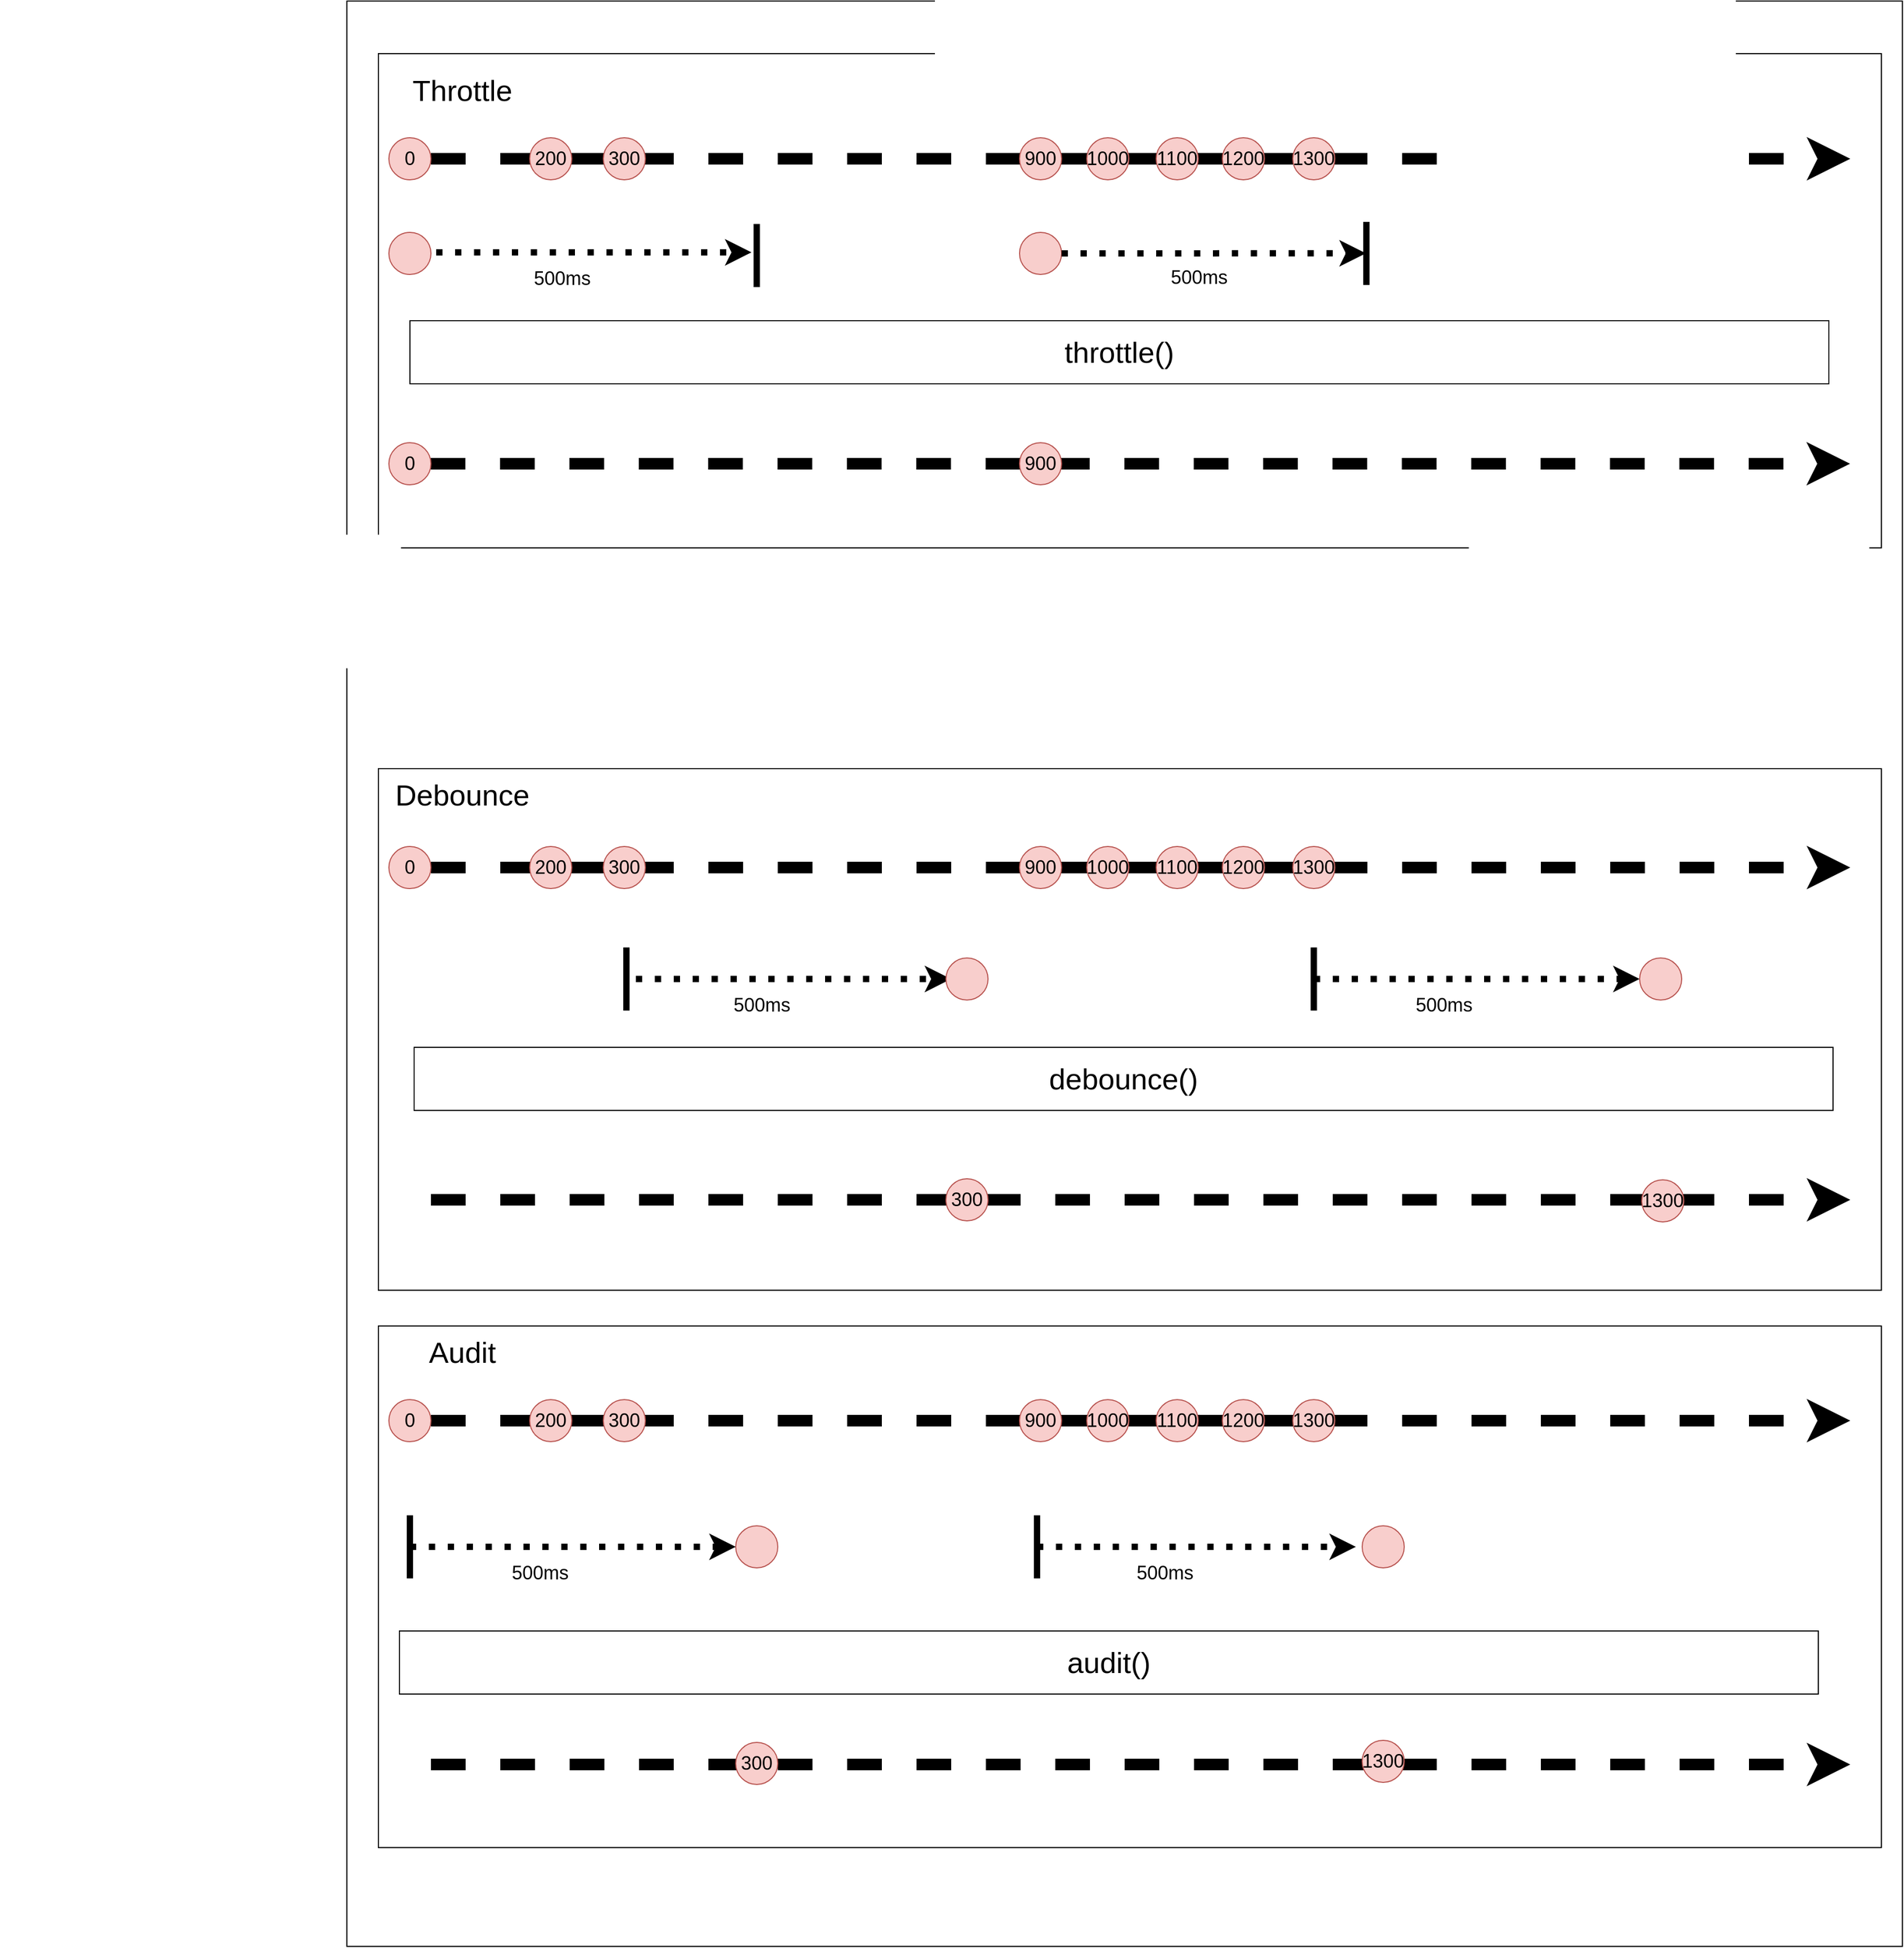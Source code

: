 <mxfile>
    <diagram id="yfFHwtCzHJZ_rzFmYA07" name="ページ1">
        <mxGraphModel dx="2879" dy="1304" grid="1" gridSize="10" guides="1" tooltips="1" connect="1" arrows="1" fold="1" page="1" pageScale="1" pageWidth="1169" pageHeight="827" math="0" shadow="0">
            <root>
                <mxCell id="0"/>
                <mxCell id="1" parent="0"/>
                <mxCell id="2" value="" style="rounded=0;whiteSpace=wrap;html=1;" parent="1" vertex="1">
                    <mxGeometry x="40" y="40" width="1480" height="1850" as="geometry"/>
                </mxCell>
                <mxCell id="90" value="" style="group" vertex="1" connectable="0" parent="1">
                    <mxGeometry x="70" y="770" width="1430" height="496" as="geometry"/>
                </mxCell>
                <mxCell id="47" value="" style="rounded=0;whiteSpace=wrap;html=1;fontSize=11;" parent="90" vertex="1">
                    <mxGeometry width="1430" height="496" as="geometry"/>
                </mxCell>
                <mxCell id="48" value="Debounce" style="text;html=1;strokeColor=none;fillColor=none;align=center;verticalAlign=middle;whiteSpace=wrap;rounded=0;fontSize=28;" parent="90" vertex="1">
                    <mxGeometry width="160" height="50" as="geometry"/>
                </mxCell>
                <mxCell id="3" value="" style="rounded=0;whiteSpace=wrap;html=1;fontSize=11;" parent="1" vertex="1">
                    <mxGeometry x="70" y="90" width="1430" height="470" as="geometry"/>
                </mxCell>
                <mxCell id="7" value="" style="endArrow=classic;html=1;fontSize=36;dashed=1;strokeWidth=11;entryX=0.979;entryY=0.36;entryDx=0;entryDy=0;entryPerimeter=0;exitX=0.028;exitY=0.36;exitDx=0;exitDy=0;exitPerimeter=0;" parent="1" edge="1">
                    <mxGeometry width="50" height="50" relative="1" as="geometry">
                        <mxPoint x="119.76" y="480.0" as="sourcePoint"/>
                        <mxPoint x="1470.18" y="480.0" as="targetPoint"/>
                        <Array as="points">
                            <mxPoint x="1042" y="480"/>
                        </Array>
                    </mxGeometry>
                </mxCell>
                <mxCell id="28" value="" style="group" parent="1" vertex="1" connectable="0">
                    <mxGeometry x="80" y="170" width="962.24" height="40" as="geometry"/>
                </mxCell>
                <mxCell id="6" value="" style="endArrow=classic;html=1;fontSize=36;dashed=1;strokeWidth=11;entryX=0.979;entryY=0.36;entryDx=0;entryDy=0;entryPerimeter=0;exitX=0.028;exitY=0.36;exitDx=0;exitDy=0;exitPerimeter=0;" parent="28" edge="1">
                    <mxGeometry width="50" height="50" relative="1" as="geometry">
                        <mxPoint x="40.0" y="20.0" as="sourcePoint"/>
                        <mxPoint x="1390.42" y="20.0" as="targetPoint"/>
                        <Array as="points">
                            <mxPoint x="962.24" y="20"/>
                        </Array>
                    </mxGeometry>
                </mxCell>
                <mxCell id="10" value="0" style="ellipse;whiteSpace=wrap;html=1;aspect=fixed;fontSize=18;fillColor=#f8cecc;strokeColor=#b85450;" parent="28" vertex="1">
                    <mxGeometry width="40" height="40" as="geometry"/>
                </mxCell>
                <mxCell id="13" value="200" style="ellipse;whiteSpace=wrap;html=1;aspect=fixed;fontSize=18;fillColor=#f8cecc;strokeColor=#b85450;" parent="28" vertex="1">
                    <mxGeometry x="134" width="40" height="40" as="geometry"/>
                </mxCell>
                <mxCell id="16" value="300" style="ellipse;whiteSpace=wrap;html=1;aspect=fixed;fontSize=18;fillColor=#f8cecc;strokeColor=#b85450;" parent="28" vertex="1">
                    <mxGeometry x="204" width="40" height="40" as="geometry"/>
                </mxCell>
                <mxCell id="17" value="1200" style="ellipse;whiteSpace=wrap;html=1;aspect=fixed;fontSize=18;fillColor=#f8cecc;strokeColor=#b85450;" parent="28" vertex="1">
                    <mxGeometry x="793" width="40" height="40" as="geometry"/>
                </mxCell>
                <mxCell id="18" value="1100" style="ellipse;whiteSpace=wrap;html=1;aspect=fixed;fontSize=18;fillColor=#f8cecc;strokeColor=#b85450;" parent="28" vertex="1">
                    <mxGeometry x="730" width="40" height="40" as="geometry"/>
                </mxCell>
                <mxCell id="19" value="1000" style="ellipse;whiteSpace=wrap;html=1;aspect=fixed;fontSize=18;fillColor=#f8cecc;strokeColor=#b85450;" parent="28" vertex="1">
                    <mxGeometry x="664" width="40" height="40" as="geometry"/>
                </mxCell>
                <mxCell id="20" value="900" style="ellipse;whiteSpace=wrap;html=1;aspect=fixed;fontSize=18;fillColor=#f8cecc;strokeColor=#b85450;" parent="28" vertex="1">
                    <mxGeometry x="600" width="40" height="40" as="geometry"/>
                </mxCell>
                <mxCell id="22" value="1300" style="ellipse;whiteSpace=wrap;html=1;aspect=fixed;fontSize=18;fillColor=#f8cecc;strokeColor=#b85450;" parent="28" vertex="1">
                    <mxGeometry x="860" width="40" height="40" as="geometry"/>
                </mxCell>
                <mxCell id="35" value="" style="group" parent="1" vertex="1" connectable="0">
                    <mxGeometry x="80" y="260" width="40" height="40" as="geometry"/>
                </mxCell>
                <mxCell id="34" value="" style="group" parent="35" vertex="1" connectable="0">
                    <mxGeometry width="40" height="40" as="geometry"/>
                </mxCell>
                <mxCell id="32" value="" style="ellipse;whiteSpace=wrap;html=1;aspect=fixed;fontSize=18;fillColor=#f8cecc;strokeColor=#b85450;" parent="34" vertex="1">
                    <mxGeometry width="40" height="40" as="geometry"/>
                </mxCell>
                <mxCell id="36" value="0" style="ellipse;whiteSpace=wrap;html=1;aspect=fixed;fontSize=18;fillColor=#f8cecc;strokeColor=#b85450;" parent="1" vertex="1">
                    <mxGeometry x="80" y="460" width="40" height="40" as="geometry"/>
                </mxCell>
                <mxCell id="37" value="900" style="ellipse;whiteSpace=wrap;html=1;aspect=fixed;fontSize=18;fillColor=#f8cecc;strokeColor=#b85450;" parent="1" vertex="1">
                    <mxGeometry x="680" y="460" width="40" height="40" as="geometry"/>
                </mxCell>
                <mxCell id="38" value="" style="group" parent="1" vertex="1" connectable="0">
                    <mxGeometry x="680" y="260" width="40" height="40" as="geometry"/>
                </mxCell>
                <mxCell id="39" value="" style="group" parent="38" vertex="1" connectable="0">
                    <mxGeometry width="40" height="40" as="geometry"/>
                </mxCell>
                <mxCell id="40" value="" style="ellipse;whiteSpace=wrap;html=1;aspect=fixed;fontSize=18;fillColor=#f8cecc;strokeColor=#b85450;" parent="39" vertex="1">
                    <mxGeometry width="40" height="40" as="geometry"/>
                </mxCell>
                <mxCell id="41" value="" style="endArrow=classic;html=1;fontSize=18;strokeWidth=6;entryX=0.657;entryY=0.404;entryDx=0;entryDy=0;entryPerimeter=0;dashed=1;dashPattern=1 2;exitX=1;exitY=0.5;exitDx=0;exitDy=0;" parent="1" source="40" target="3" edge="1">
                    <mxGeometry width="50" height="50" relative="1" as="geometry">
                        <mxPoint x="640" y="38" as="sourcePoint"/>
                        <mxPoint x="750.18" y="38.032" as="targetPoint"/>
                    </mxGeometry>
                </mxCell>
                <mxCell id="44" value="500ms" style="text;html=1;strokeColor=none;fillColor=none;align=center;verticalAlign=middle;whiteSpace=wrap;rounded=0;fontSize=18;" parent="1" vertex="1">
                    <mxGeometry x="821" y="288" width="60" height="30" as="geometry"/>
                </mxCell>
                <mxCell id="45" value="&lt;font style=&quot;font-size: 28px&quot;&gt;throttle()&lt;/font&gt;" style="rounded=0;whiteSpace=wrap;html=1;fontSize=18;" parent="1" vertex="1">
                    <mxGeometry x="100" y="344" width="1350" height="60" as="geometry"/>
                </mxCell>
                <mxCell id="46" value="Throttle" style="text;html=1;strokeColor=none;fillColor=none;align=center;verticalAlign=middle;whiteSpace=wrap;rounded=0;fontSize=28;" parent="1" vertex="1">
                    <mxGeometry x="70" y="100" width="160" height="50" as="geometry"/>
                </mxCell>
                <mxCell id="49" value="" style="group" parent="1" vertex="1" connectable="0">
                    <mxGeometry x="80" y="844" width="962.24" height="40" as="geometry"/>
                </mxCell>
                <mxCell id="50" value="" style="endArrow=classic;html=1;fontSize=36;dashed=1;strokeWidth=11;entryX=0.979;entryY=0.36;entryDx=0;entryDy=0;entryPerimeter=0;exitX=0.028;exitY=0.36;exitDx=0;exitDy=0;exitPerimeter=0;" parent="49" edge="1">
                    <mxGeometry width="50" height="50" relative="1" as="geometry">
                        <mxPoint x="40.0" y="20.0" as="sourcePoint"/>
                        <mxPoint x="1390.42" y="20.0" as="targetPoint"/>
                        <Array as="points">
                            <mxPoint x="962.24" y="20"/>
                        </Array>
                    </mxGeometry>
                </mxCell>
                <mxCell id="51" value="0" style="ellipse;whiteSpace=wrap;html=1;aspect=fixed;fontSize=18;fillColor=#f8cecc;strokeColor=#b85450;" parent="49" vertex="1">
                    <mxGeometry width="40" height="40" as="geometry"/>
                </mxCell>
                <mxCell id="52" value="200" style="ellipse;whiteSpace=wrap;html=1;aspect=fixed;fontSize=18;fillColor=#f8cecc;strokeColor=#b85450;" parent="49" vertex="1">
                    <mxGeometry x="134" width="40" height="40" as="geometry"/>
                </mxCell>
                <mxCell id="53" value="300" style="ellipse;whiteSpace=wrap;html=1;aspect=fixed;fontSize=18;fillColor=#f8cecc;strokeColor=#b85450;" parent="49" vertex="1">
                    <mxGeometry x="204" width="40" height="40" as="geometry"/>
                </mxCell>
                <mxCell id="54" value="1200" style="ellipse;whiteSpace=wrap;html=1;aspect=fixed;fontSize=18;fillColor=#f8cecc;strokeColor=#b85450;" parent="49" vertex="1">
                    <mxGeometry x="793" width="40" height="40" as="geometry"/>
                </mxCell>
                <mxCell id="55" value="1100" style="ellipse;whiteSpace=wrap;html=1;aspect=fixed;fontSize=18;fillColor=#f8cecc;strokeColor=#b85450;" parent="49" vertex="1">
                    <mxGeometry x="730" width="40" height="40" as="geometry"/>
                </mxCell>
                <mxCell id="56" value="1000" style="ellipse;whiteSpace=wrap;html=1;aspect=fixed;fontSize=18;fillColor=#f8cecc;strokeColor=#b85450;" parent="49" vertex="1">
                    <mxGeometry x="664" width="40" height="40" as="geometry"/>
                </mxCell>
                <mxCell id="57" value="900" style="ellipse;whiteSpace=wrap;html=1;aspect=fixed;fontSize=18;fillColor=#f8cecc;strokeColor=#b85450;" parent="49" vertex="1">
                    <mxGeometry x="600" width="40" height="40" as="geometry"/>
                </mxCell>
                <mxCell id="58" value="1300" style="ellipse;whiteSpace=wrap;html=1;aspect=fixed;fontSize=18;fillColor=#f8cecc;strokeColor=#b85450;" parent="49" vertex="1">
                    <mxGeometry x="860" width="40" height="40" as="geometry"/>
                </mxCell>
                <mxCell id="60" value="" style="group" parent="1" vertex="1" connectable="0">
                    <mxGeometry x="560" y="940" width="55" height="70" as="geometry"/>
                </mxCell>
                <mxCell id="61" value="" style="group" parent="60" vertex="1" connectable="0">
                    <mxGeometry width="55" height="70" as="geometry"/>
                </mxCell>
                <mxCell id="69" value="" style="group" parent="61" vertex="1" connectable="0">
                    <mxGeometry x="-245" y="30" width="300" height="40" as="geometry"/>
                </mxCell>
                <mxCell id="43" value="500ms" style="text;html=1;strokeColor=none;fillColor=none;align=center;verticalAlign=middle;whiteSpace=wrap;rounded=0;fontSize=18;" parent="69" vertex="1">
                    <mxGeometry x="90" y="10" width="60" height="30" as="geometry"/>
                </mxCell>
                <mxCell id="29" value="" style="endArrow=classic;html=1;fontSize=18;strokeWidth=6;dashed=1;dashPattern=1 2;" parent="69" edge="1">
                    <mxGeometry width="50" height="50" relative="1" as="geometry">
                        <mxPoint as="sourcePoint"/>
                        <mxPoint x="300" as="targetPoint"/>
                    </mxGeometry>
                </mxCell>
                <mxCell id="63" value="" style="endArrow=none;html=1;fontSize=28;strokeWidth=6;" parent="1" edge="1">
                    <mxGeometry width="50" height="50" relative="1" as="geometry">
                        <mxPoint x="430" y="312" as="sourcePoint"/>
                        <mxPoint x="430" y="252" as="targetPoint"/>
                    </mxGeometry>
                </mxCell>
                <mxCell id="64" value="" style="endArrow=none;html=1;fontSize=28;strokeWidth=6;" parent="1" edge="1">
                    <mxGeometry width="50" height="50" relative="1" as="geometry">
                        <mxPoint x="1010" y="310" as="sourcePoint"/>
                        <mxPoint x="1010" y="250" as="targetPoint"/>
                        <Array as="points">
                            <mxPoint x="1010" y="280"/>
                        </Array>
                    </mxGeometry>
                </mxCell>
                <mxCell id="74" value="" style="group" parent="1" vertex="1" connectable="0">
                    <mxGeometry x="125" y="279" width="300" height="40" as="geometry"/>
                </mxCell>
                <mxCell id="75" value="500ms" style="text;html=1;strokeColor=none;fillColor=none;align=center;verticalAlign=middle;whiteSpace=wrap;rounded=0;fontSize=18;" parent="74" vertex="1">
                    <mxGeometry x="90" y="10" width="60" height="30" as="geometry"/>
                </mxCell>
                <mxCell id="76" value="" style="endArrow=classic;html=1;fontSize=18;strokeWidth=6;dashed=1;dashPattern=1 2;" parent="74" edge="1">
                    <mxGeometry width="50" height="50" relative="1" as="geometry">
                        <mxPoint as="sourcePoint"/>
                        <mxPoint x="300" as="targetPoint"/>
                    </mxGeometry>
                </mxCell>
                <mxCell id="62" value="" style="ellipse;whiteSpace=wrap;html=1;aspect=fixed;fontSize=18;fillColor=#f8cecc;strokeColor=#b85450;" parent="1" vertex="1">
                    <mxGeometry x="610" y="950" width="40" height="40" as="geometry"/>
                </mxCell>
                <mxCell id="77" value="" style="endArrow=none;html=1;fontSize=28;strokeWidth=6;" parent="1" edge="1">
                    <mxGeometry width="50" height="50" relative="1" as="geometry">
                        <mxPoint x="306" y="1000" as="sourcePoint"/>
                        <mxPoint x="306" y="940" as="targetPoint"/>
                    </mxGeometry>
                </mxCell>
                <mxCell id="78" value="" style="group" parent="1" vertex="1" connectable="0">
                    <mxGeometry x="570" y="950" width="700" height="70" as="geometry"/>
                </mxCell>
                <mxCell id="79" value="" style="group" parent="78" vertex="1" connectable="0">
                    <mxGeometry x="390" y="20" width="310" height="40" as="geometry"/>
                </mxCell>
                <mxCell id="80" value="500ms" style="text;html=1;strokeColor=none;fillColor=none;align=center;verticalAlign=middle;whiteSpace=wrap;rounded=0;fontSize=18;" parent="79" vertex="1">
                    <mxGeometry x="93.0" y="10" width="62.0" height="30" as="geometry"/>
                </mxCell>
                <mxCell id="81" value="" style="endArrow=classic;html=1;fontSize=18;strokeWidth=6;dashed=1;dashPattern=1 2;" parent="79" edge="1">
                    <mxGeometry width="50" height="50" relative="1" as="geometry">
                        <mxPoint as="sourcePoint"/>
                        <mxPoint x="310.0" as="targetPoint"/>
                    </mxGeometry>
                </mxCell>
                <mxCell id="83" value="" style="endArrow=none;html=1;fontSize=28;strokeWidth=6;" parent="79" edge="1">
                    <mxGeometry width="50" height="50" relative="1" as="geometry">
                        <mxPoint y="30" as="sourcePoint"/>
                        <mxPoint y="-30" as="targetPoint"/>
                    </mxGeometry>
                </mxCell>
                <mxCell id="82" value="" style="ellipse;whiteSpace=wrap;html=1;aspect=fixed;fontSize=18;fillColor=#f8cecc;strokeColor=#b85450;" parent="1" vertex="1">
                    <mxGeometry x="1270" y="950" width="40" height="40" as="geometry"/>
                </mxCell>
                <mxCell id="84" value="&lt;font style=&quot;font-size: 28px&quot;&gt;debounce()&lt;/font&gt;" style="rounded=0;whiteSpace=wrap;html=1;fontSize=18;" parent="1" vertex="1">
                    <mxGeometry x="104" y="1035" width="1350" height="60" as="geometry"/>
                </mxCell>
                <mxCell id="9" value="" style="endArrow=classic;html=1;fontSize=36;dashed=1;strokeWidth=11;entryX=0.979;entryY=0.36;entryDx=0;entryDy=0;entryPerimeter=0;exitX=0.028;exitY=0.36;exitDx=0;exitDy=0;exitPerimeter=0;" parent="1" edge="1">
                    <mxGeometry width="50" height="50" relative="1" as="geometry">
                        <mxPoint x="120.0" y="1180" as="sourcePoint"/>
                        <mxPoint x="1470.42" y="1180" as="targetPoint"/>
                        <Array as="points">
                            <mxPoint x="1042.24" y="1180"/>
                        </Array>
                    </mxGeometry>
                </mxCell>
                <mxCell id="87" value="300" style="ellipse;whiteSpace=wrap;html=1;aspect=fixed;fontSize=18;fillColor=#f8cecc;strokeColor=#b85450;" parent="1" vertex="1">
                    <mxGeometry x="610" y="1160" width="40" height="40" as="geometry"/>
                </mxCell>
                <mxCell id="89" value="1300" style="ellipse;whiteSpace=wrap;html=1;aspect=fixed;fontSize=18;fillColor=#f8cecc;strokeColor=#b85450;" parent="1" vertex="1">
                    <mxGeometry x="1272" y="1161" width="40" height="40" as="geometry"/>
                </mxCell>
                <mxCell id="91" value="" style="group" vertex="1" connectable="0" parent="1">
                    <mxGeometry x="70" y="1300" width="1430" height="496" as="geometry"/>
                </mxCell>
                <mxCell id="92" value="" style="rounded=0;whiteSpace=wrap;html=1;fontSize=11;" vertex="1" parent="91">
                    <mxGeometry width="1430" height="496" as="geometry"/>
                </mxCell>
                <mxCell id="93" value="Audit" style="text;html=1;strokeColor=none;fillColor=none;align=center;verticalAlign=middle;whiteSpace=wrap;rounded=0;fontSize=28;" vertex="1" parent="91">
                    <mxGeometry width="160" height="50" as="geometry"/>
                </mxCell>
                <mxCell id="8" value="" style="endArrow=classic;html=1;fontSize=36;dashed=1;strokeWidth=11;entryX=0.979;entryY=0.36;entryDx=0;entryDy=0;entryPerimeter=0;exitX=0.028;exitY=0.36;exitDx=0;exitDy=0;exitPerimeter=0;" parent="91" edge="1">
                    <mxGeometry width="50" height="50" relative="1" as="geometry">
                        <mxPoint x="50.0" y="417" as="sourcePoint"/>
                        <mxPoint x="1400.42" y="417" as="targetPoint"/>
                        <Array as="points">
                            <mxPoint x="972.24" y="417"/>
                        </Array>
                    </mxGeometry>
                </mxCell>
                <mxCell id="109" value="" style="ellipse;whiteSpace=wrap;html=1;aspect=fixed;fontSize=18;fillColor=#f8cecc;strokeColor=#b85450;" vertex="1" parent="91">
                    <mxGeometry x="340" y="190" width="40" height="40" as="geometry"/>
                </mxCell>
                <mxCell id="110" value="" style="group" vertex="1" connectable="0" parent="91">
                    <mxGeometry x="245" y="190" width="685" height="70" as="geometry"/>
                </mxCell>
                <mxCell id="111" value="" style="group" vertex="1" connectable="0" parent="110">
                    <mxGeometry x="381.643" y="20" width="303.357" height="40" as="geometry"/>
                </mxCell>
                <mxCell id="112" value="500ms" style="text;html=1;strokeColor=none;fillColor=none;align=center;verticalAlign=middle;whiteSpace=wrap;rounded=0;fontSize=18;" vertex="1" parent="111">
                    <mxGeometry x="91.007" y="10" width="60.671" height="30" as="geometry"/>
                </mxCell>
                <mxCell id="113" value="" style="endArrow=classic;html=1;fontSize=18;strokeWidth=6;dashed=1;dashPattern=1 2;" edge="1" parent="111">
                    <mxGeometry width="50" height="50" relative="1" as="geometry">
                        <mxPoint as="sourcePoint"/>
                        <mxPoint x="303.357" as="targetPoint"/>
                    </mxGeometry>
                </mxCell>
                <mxCell id="114" value="" style="endArrow=none;html=1;fontSize=28;strokeWidth=6;" edge="1" parent="111">
                    <mxGeometry width="50" height="50" relative="1" as="geometry">
                        <mxPoint y="30" as="sourcePoint"/>
                        <mxPoint y="-30" as="targetPoint"/>
                    </mxGeometry>
                </mxCell>
                <mxCell id="115" value="" style="ellipse;whiteSpace=wrap;html=1;aspect=fixed;fontSize=18;fillColor=#f8cecc;strokeColor=#b85450;" vertex="1" parent="91">
                    <mxGeometry x="936" y="190" width="40" height="40" as="geometry"/>
                </mxCell>
                <mxCell id="116" value="&lt;font style=&quot;font-size: 28px&quot;&gt;audit()&lt;/font&gt;" style="rounded=0;whiteSpace=wrap;html=1;fontSize=18;" vertex="1" parent="91">
                    <mxGeometry x="20" y="290" width="1350" height="60" as="geometry"/>
                </mxCell>
                <mxCell id="117" value="300" style="ellipse;whiteSpace=wrap;html=1;aspect=fixed;fontSize=18;fillColor=#f8cecc;strokeColor=#b85450;" vertex="1" parent="91">
                    <mxGeometry x="340" y="396" width="40" height="40" as="geometry"/>
                </mxCell>
                <mxCell id="118" value="1300" style="ellipse;whiteSpace=wrap;html=1;aspect=fixed;fontSize=18;fillColor=#f8cecc;strokeColor=#b85450;" vertex="1" parent="91">
                    <mxGeometry x="936" y="394" width="40" height="40" as="geometry"/>
                </mxCell>
                <mxCell id="94" value="" style="group" vertex="1" connectable="0" parent="1">
                    <mxGeometry x="80" y="1370" width="962.24" height="40" as="geometry"/>
                </mxCell>
                <mxCell id="95" value="" style="endArrow=classic;html=1;fontSize=36;dashed=1;strokeWidth=11;entryX=0.979;entryY=0.36;entryDx=0;entryDy=0;entryPerimeter=0;exitX=0.028;exitY=0.36;exitDx=0;exitDy=0;exitPerimeter=0;" edge="1" parent="94">
                    <mxGeometry width="50" height="50" relative="1" as="geometry">
                        <mxPoint x="40.0" y="20.0" as="sourcePoint"/>
                        <mxPoint x="1390.42" y="20.0" as="targetPoint"/>
                        <Array as="points">
                            <mxPoint x="962.24" y="20"/>
                        </Array>
                    </mxGeometry>
                </mxCell>
                <mxCell id="96" value="0" style="ellipse;whiteSpace=wrap;html=1;aspect=fixed;fontSize=18;fillColor=#f8cecc;strokeColor=#b85450;" vertex="1" parent="94">
                    <mxGeometry width="40" height="40" as="geometry"/>
                </mxCell>
                <mxCell id="97" value="200" style="ellipse;whiteSpace=wrap;html=1;aspect=fixed;fontSize=18;fillColor=#f8cecc;strokeColor=#b85450;" vertex="1" parent="94">
                    <mxGeometry x="134" width="40" height="40" as="geometry"/>
                </mxCell>
                <mxCell id="98" value="300" style="ellipse;whiteSpace=wrap;html=1;aspect=fixed;fontSize=18;fillColor=#f8cecc;strokeColor=#b85450;" vertex="1" parent="94">
                    <mxGeometry x="204" width="40" height="40" as="geometry"/>
                </mxCell>
                <mxCell id="99" value="1200" style="ellipse;whiteSpace=wrap;html=1;aspect=fixed;fontSize=18;fillColor=#f8cecc;strokeColor=#b85450;" vertex="1" parent="94">
                    <mxGeometry x="793" width="40" height="40" as="geometry"/>
                </mxCell>
                <mxCell id="100" value="1100" style="ellipse;whiteSpace=wrap;html=1;aspect=fixed;fontSize=18;fillColor=#f8cecc;strokeColor=#b85450;" vertex="1" parent="94">
                    <mxGeometry x="730" width="40" height="40" as="geometry"/>
                </mxCell>
                <mxCell id="101" value="1000" style="ellipse;whiteSpace=wrap;html=1;aspect=fixed;fontSize=18;fillColor=#f8cecc;strokeColor=#b85450;" vertex="1" parent="94">
                    <mxGeometry x="664" width="40" height="40" as="geometry"/>
                </mxCell>
                <mxCell id="102" value="900" style="ellipse;whiteSpace=wrap;html=1;aspect=fixed;fontSize=18;fillColor=#f8cecc;strokeColor=#b85450;" vertex="1" parent="94">
                    <mxGeometry x="600" width="40" height="40" as="geometry"/>
                </mxCell>
                <mxCell id="103" value="1300" style="ellipse;whiteSpace=wrap;html=1;aspect=fixed;fontSize=18;fillColor=#f8cecc;strokeColor=#b85450;" vertex="1" parent="94">
                    <mxGeometry x="860" width="40" height="40" as="geometry"/>
                </mxCell>
                <mxCell id="104" value="" style="group" vertex="1" connectable="0" parent="1">
                    <mxGeometry x="-290" y="1490" width="700" height="70" as="geometry"/>
                </mxCell>
                <mxCell id="105" value="" style="group" vertex="1" connectable="0" parent="104">
                    <mxGeometry x="390" y="20" width="310" height="40" as="geometry"/>
                </mxCell>
                <mxCell id="106" value="500ms" style="text;html=1;strokeColor=none;fillColor=none;align=center;verticalAlign=middle;whiteSpace=wrap;rounded=0;fontSize=18;" vertex="1" parent="105">
                    <mxGeometry x="93.0" y="10" width="62.0" height="30" as="geometry"/>
                </mxCell>
                <mxCell id="107" value="" style="endArrow=classic;html=1;fontSize=18;strokeWidth=6;dashed=1;dashPattern=1 2;" edge="1" parent="105">
                    <mxGeometry width="50" height="50" relative="1" as="geometry">
                        <mxPoint as="sourcePoint"/>
                        <mxPoint x="310.0" as="targetPoint"/>
                    </mxGeometry>
                </mxCell>
                <mxCell id="108" value="" style="endArrow=none;html=1;fontSize=28;strokeWidth=6;" edge="1" parent="105">
                    <mxGeometry width="50" height="50" relative="1" as="geometry">
                        <mxPoint y="30" as="sourcePoint"/>
                        <mxPoint y="-30" as="targetPoint"/>
                    </mxGeometry>
                </mxCell>
            </root>
        </mxGraphModel>
    </diagram>
</mxfile>